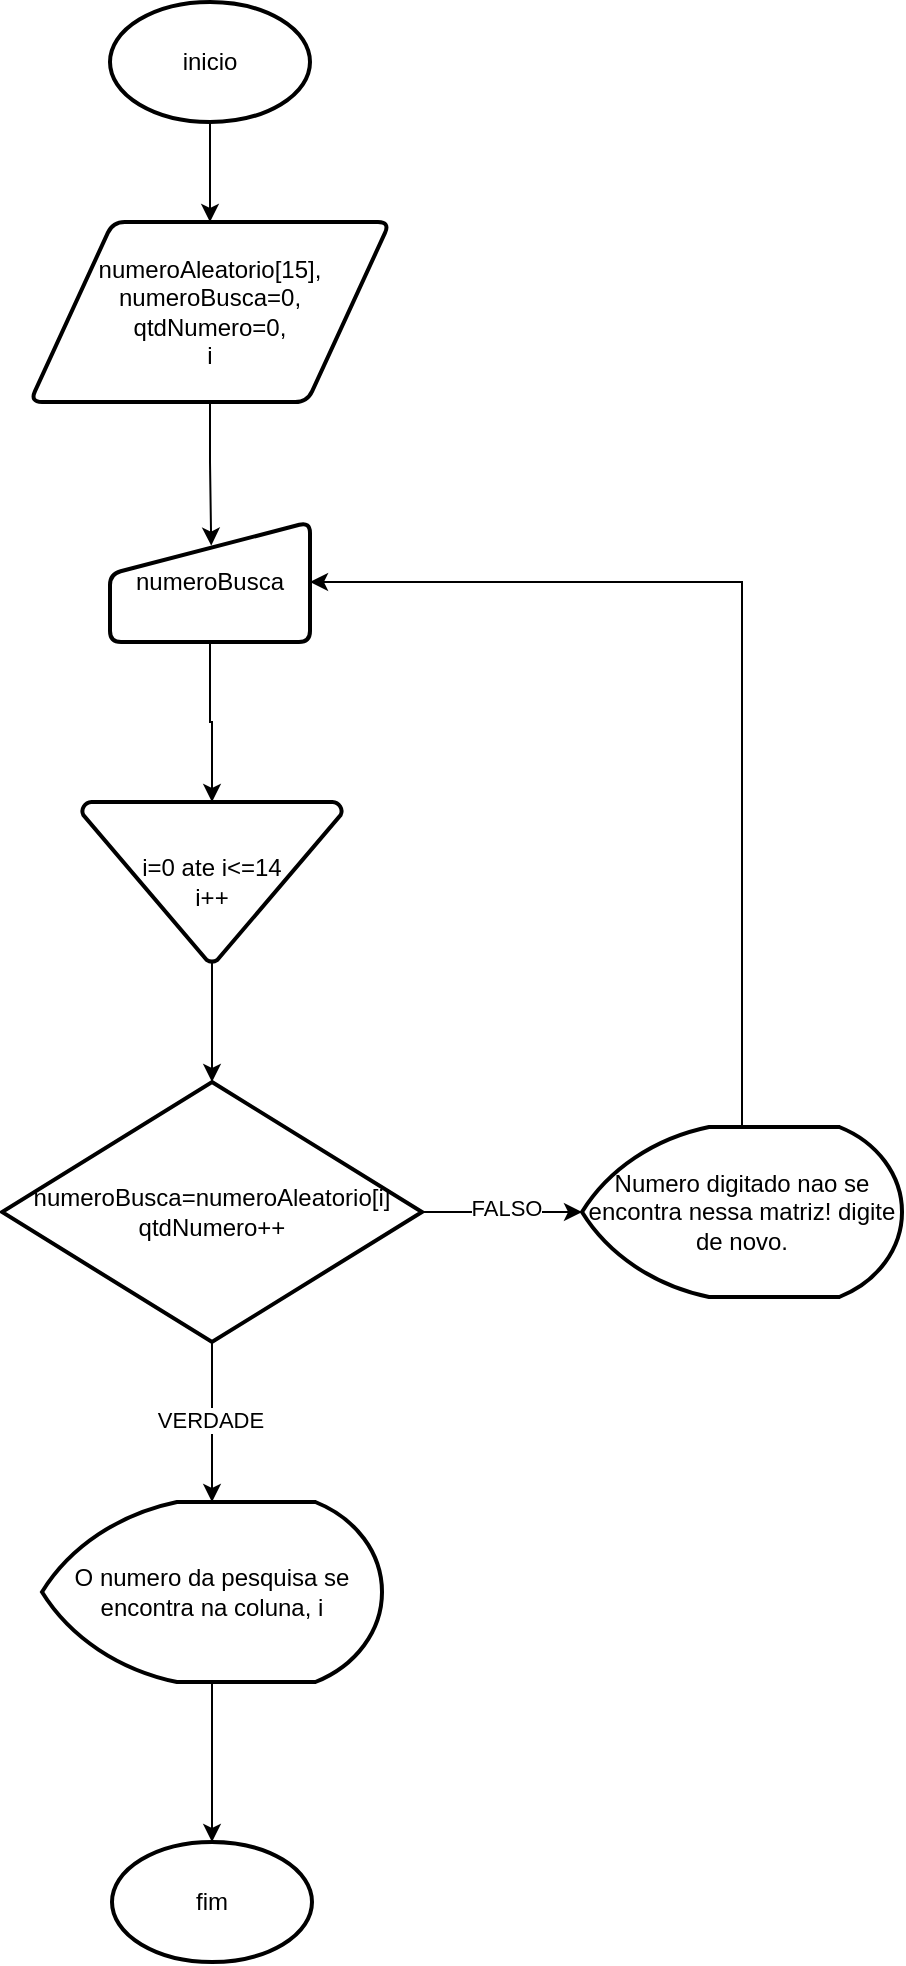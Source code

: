 <mxfile version="24.5.5" type="device">
  <diagram name="Página-1" id="8WEoaw2qikWcHpahMB9U">
    <mxGraphModel dx="904" dy="665" grid="1" gridSize="10" guides="1" tooltips="1" connect="1" arrows="1" fold="1" page="1" pageScale="1" pageWidth="827" pageHeight="1169" math="0" shadow="0">
      <root>
        <mxCell id="0" />
        <mxCell id="1" parent="0" />
        <mxCell id="QUs9Pb6qHysJ97jUIggh-3" value="" style="edgeStyle=orthogonalEdgeStyle;rounded=0;orthogonalLoop=1;jettySize=auto;html=1;" edge="1" parent="1" source="QUs9Pb6qHysJ97jUIggh-1" target="QUs9Pb6qHysJ97jUIggh-2">
          <mxGeometry relative="1" as="geometry" />
        </mxCell>
        <mxCell id="QUs9Pb6qHysJ97jUIggh-1" value="inicio" style="strokeWidth=2;html=1;shape=mxgraph.flowchart.start_1;whiteSpace=wrap;" vertex="1" parent="1">
          <mxGeometry x="364" y="50" width="100" height="60" as="geometry" />
        </mxCell>
        <mxCell id="QUs9Pb6qHysJ97jUIggh-5" value="" style="edgeStyle=orthogonalEdgeStyle;rounded=0;orthogonalLoop=1;jettySize=auto;html=1;entryX=0.506;entryY=0.197;entryDx=0;entryDy=0;entryPerimeter=0;" edge="1" parent="1" source="QUs9Pb6qHysJ97jUIggh-2" target="QUs9Pb6qHysJ97jUIggh-4">
          <mxGeometry relative="1" as="geometry" />
        </mxCell>
        <mxCell id="QUs9Pb6qHysJ97jUIggh-2" value="numeroAleatorio[15],&lt;div&gt;numeroBusca=0,&lt;/div&gt;&lt;div&gt;qtdNumero=0,&lt;/div&gt;&lt;div&gt;i&lt;/div&gt;" style="shape=parallelogram;html=1;strokeWidth=2;perimeter=parallelogramPerimeter;whiteSpace=wrap;rounded=1;arcSize=12;size=0.23;" vertex="1" parent="1">
          <mxGeometry x="324" y="160" width="180" height="90" as="geometry" />
        </mxCell>
        <mxCell id="QUs9Pb6qHysJ97jUIggh-7" value="" style="edgeStyle=orthogonalEdgeStyle;rounded=0;orthogonalLoop=1;jettySize=auto;html=1;" edge="1" parent="1" source="QUs9Pb6qHysJ97jUIggh-4" target="QUs9Pb6qHysJ97jUIggh-6">
          <mxGeometry relative="1" as="geometry" />
        </mxCell>
        <mxCell id="QUs9Pb6qHysJ97jUIggh-4" value="numeroBusca" style="html=1;strokeWidth=2;shape=manualInput;whiteSpace=wrap;rounded=1;size=26;arcSize=11;" vertex="1" parent="1">
          <mxGeometry x="364" y="310" width="100" height="60" as="geometry" />
        </mxCell>
        <mxCell id="QUs9Pb6qHysJ97jUIggh-9" value="" style="edgeStyle=orthogonalEdgeStyle;rounded=0;orthogonalLoop=1;jettySize=auto;html=1;" edge="1" parent="1" source="QUs9Pb6qHysJ97jUIggh-6" target="QUs9Pb6qHysJ97jUIggh-8">
          <mxGeometry relative="1" as="geometry" />
        </mxCell>
        <mxCell id="QUs9Pb6qHysJ97jUIggh-6" value="i=0 ate i&amp;lt;=14&lt;div&gt;i++&lt;/div&gt;" style="strokeWidth=2;html=1;shape=mxgraph.flowchart.merge_or_storage;whiteSpace=wrap;" vertex="1" parent="1">
          <mxGeometry x="350" y="450" width="130" height="80" as="geometry" />
        </mxCell>
        <mxCell id="QUs9Pb6qHysJ97jUIggh-11" value="" style="edgeStyle=orthogonalEdgeStyle;rounded=0;orthogonalLoop=1;jettySize=auto;html=1;" edge="1" parent="1" source="QUs9Pb6qHysJ97jUIggh-8" target="QUs9Pb6qHysJ97jUIggh-10">
          <mxGeometry relative="1" as="geometry" />
        </mxCell>
        <mxCell id="QUs9Pb6qHysJ97jUIggh-12" value="VERDADE" style="edgeLabel;html=1;align=center;verticalAlign=middle;resizable=0;points=[];" vertex="1" connectable="0" parent="QUs9Pb6qHysJ97jUIggh-11">
          <mxGeometry x="-0.039" y="-1" relative="1" as="geometry">
            <mxPoint as="offset" />
          </mxGeometry>
        </mxCell>
        <mxCell id="QUs9Pb6qHysJ97jUIggh-14" value="" style="edgeStyle=orthogonalEdgeStyle;rounded=0;orthogonalLoop=1;jettySize=auto;html=1;" edge="1" parent="1" source="QUs9Pb6qHysJ97jUIggh-8" target="QUs9Pb6qHysJ97jUIggh-13">
          <mxGeometry relative="1" as="geometry" />
        </mxCell>
        <mxCell id="QUs9Pb6qHysJ97jUIggh-15" value="FALSO" style="edgeLabel;html=1;align=center;verticalAlign=middle;resizable=0;points=[];" vertex="1" connectable="0" parent="QUs9Pb6qHysJ97jUIggh-14">
          <mxGeometry x="0.035" y="2" relative="1" as="geometry">
            <mxPoint as="offset" />
          </mxGeometry>
        </mxCell>
        <mxCell id="QUs9Pb6qHysJ97jUIggh-8" value="numeroBusca=numeroAleatorio[i]&lt;div&gt;qtdNumero++&lt;/div&gt;" style="strokeWidth=2;html=1;shape=mxgraph.flowchart.decision;whiteSpace=wrap;" vertex="1" parent="1">
          <mxGeometry x="310" y="590" width="210" height="130" as="geometry" />
        </mxCell>
        <mxCell id="QUs9Pb6qHysJ97jUIggh-19" value="" style="edgeStyle=orthogonalEdgeStyle;rounded=0;orthogonalLoop=1;jettySize=auto;html=1;" edge="1" parent="1" source="QUs9Pb6qHysJ97jUIggh-10" target="QUs9Pb6qHysJ97jUIggh-18">
          <mxGeometry relative="1" as="geometry" />
        </mxCell>
        <mxCell id="QUs9Pb6qHysJ97jUIggh-10" value="O numero da pesquisa se encontra na coluna, i" style="strokeWidth=2;html=1;shape=mxgraph.flowchart.display;whiteSpace=wrap;" vertex="1" parent="1">
          <mxGeometry x="330" y="800" width="170" height="90" as="geometry" />
        </mxCell>
        <mxCell id="QUs9Pb6qHysJ97jUIggh-16" style="edgeStyle=orthogonalEdgeStyle;rounded=0;orthogonalLoop=1;jettySize=auto;html=1;entryX=1;entryY=0.5;entryDx=0;entryDy=0;exitX=0.5;exitY=0;exitDx=0;exitDy=0;exitPerimeter=0;" edge="1" parent="1" source="QUs9Pb6qHysJ97jUIggh-13" target="QUs9Pb6qHysJ97jUIggh-4">
          <mxGeometry relative="1" as="geometry" />
        </mxCell>
        <mxCell id="QUs9Pb6qHysJ97jUIggh-13" value="Numero digitado nao se encontra nessa matriz! digite de novo." style="strokeWidth=2;html=1;shape=mxgraph.flowchart.display;whiteSpace=wrap;movable=1;resizable=1;rotatable=1;deletable=1;editable=1;locked=0;connectable=1;" vertex="1" parent="1">
          <mxGeometry x="600" y="612.5" width="160" height="85" as="geometry" />
        </mxCell>
        <mxCell id="QUs9Pb6qHysJ97jUIggh-18" value="fim" style="strokeWidth=2;html=1;shape=mxgraph.flowchart.start_1;whiteSpace=wrap;" vertex="1" parent="1">
          <mxGeometry x="365" y="970" width="100" height="60" as="geometry" />
        </mxCell>
      </root>
    </mxGraphModel>
  </diagram>
</mxfile>
